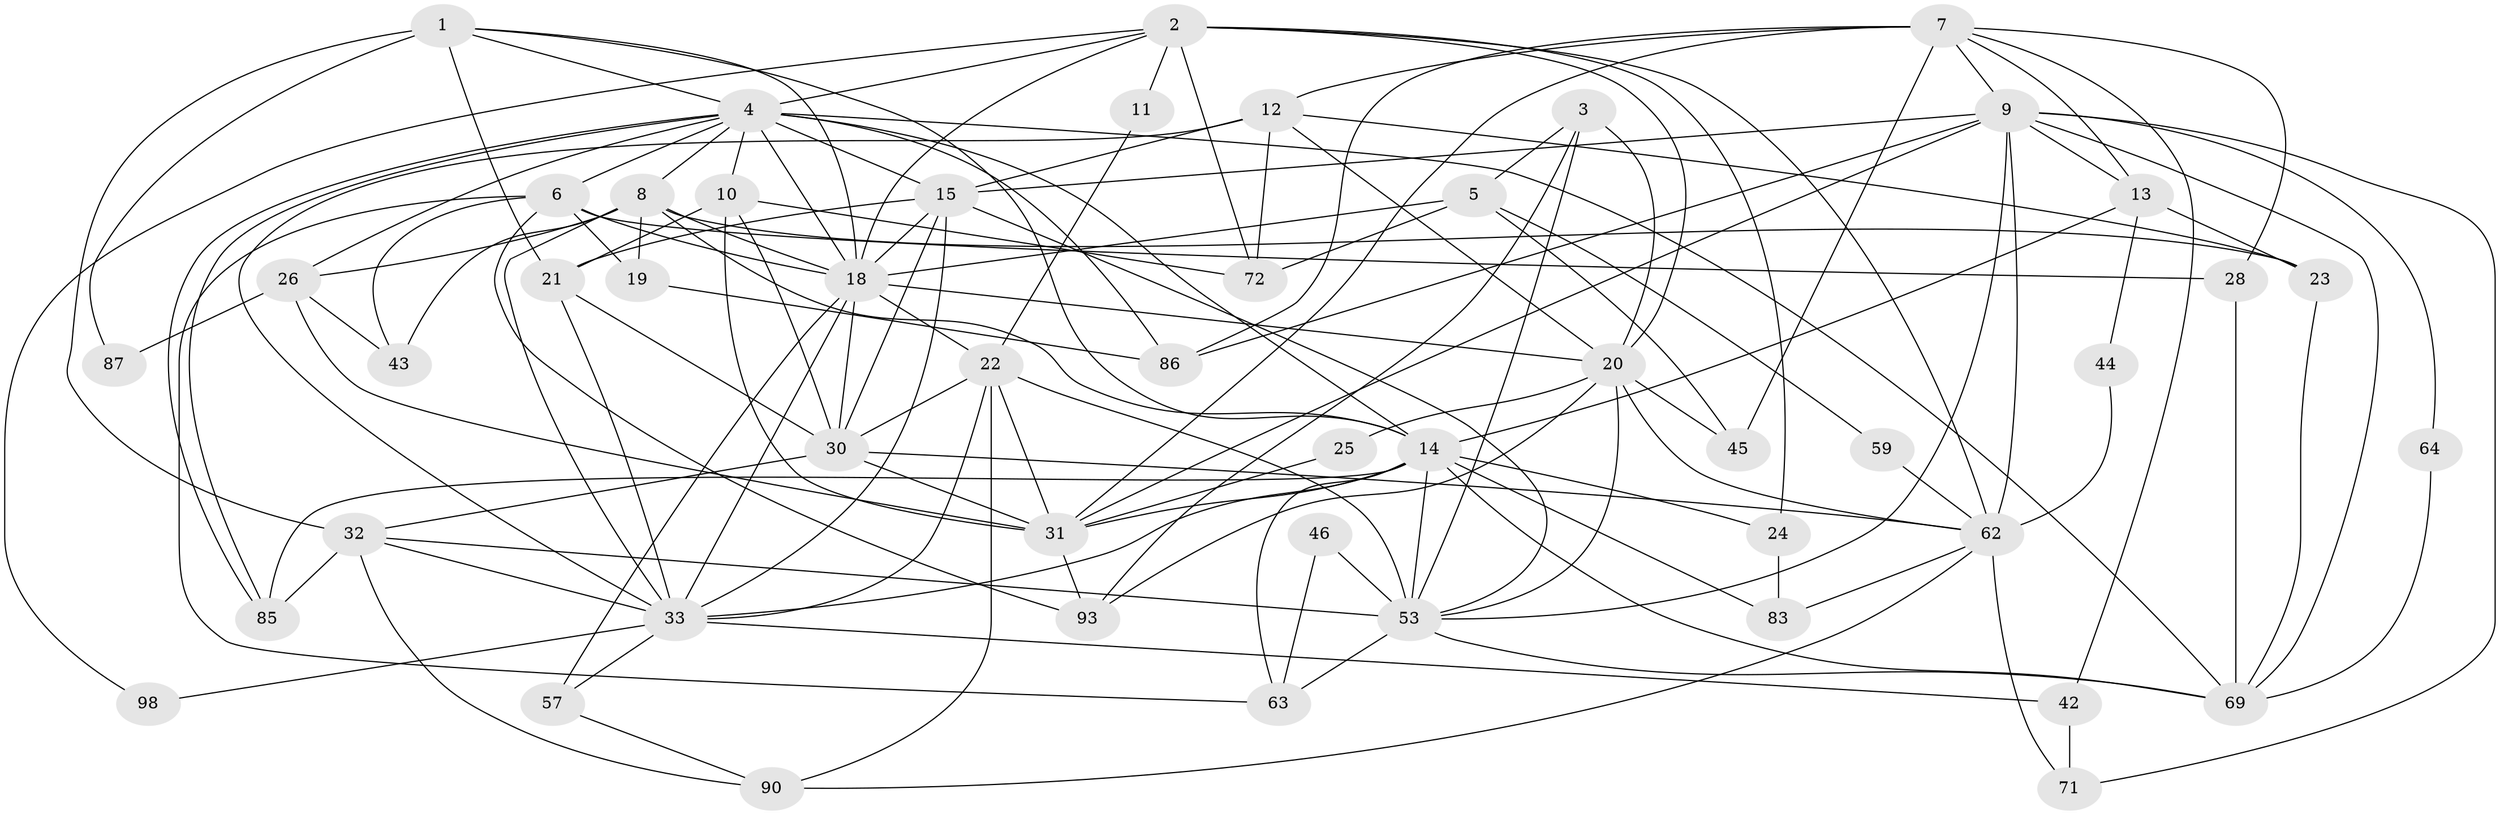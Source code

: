 // original degree distribution, {4: 0.33, 6: 0.08, 5: 0.16, 3: 0.17, 2: 0.19, 7: 0.05, 8: 0.02}
// Generated by graph-tools (version 1.1) at 2025/18/03/04/25 18:18:57]
// undirected, 50 vertices, 137 edges
graph export_dot {
graph [start="1"]
  node [color=gray90,style=filled];
  1 [super="+29"];
  2 [super="+65+36"];
  3;
  4 [super="+48"];
  5 [super="+16"];
  6 [super="+78+84"];
  7 [super="+41+50"];
  8 [super="+35"];
  9 [super="+49+17"];
  10;
  11;
  12 [super="+40"];
  13 [super="+66"];
  14 [super="+47+81+54"];
  15 [super="+70"];
  18 [super="+55"];
  19 [super="+27"];
  20 [super="+34"];
  21 [super="+74"];
  22 [super="+88"];
  23 [super="+100"];
  24;
  25;
  26;
  28;
  30 [super="+39"];
  31 [super="+76+37"];
  32 [super="+56+75"];
  33 [super="+52"];
  42;
  43;
  44;
  45;
  46;
  53 [super="+92+91+60"];
  57 [super="+82"];
  59;
  62 [super="+77"];
  63;
  64;
  69 [super="+73"];
  71;
  72;
  83;
  85;
  86;
  87;
  90;
  93;
  98;
  1 -- 18;
  1 -- 87;
  1 -- 21;
  1 -- 32;
  1 -- 14;
  1 -- 4;
  2 -- 20;
  2 -- 18;
  2 -- 98;
  2 -- 24;
  2 -- 72;
  2 -- 11;
  2 -- 62 [weight=2];
  2 -- 4 [weight=2];
  3 -- 93;
  3 -- 53;
  3 -- 5;
  3 -- 20;
  4 -- 85;
  4 -- 85;
  4 -- 15;
  4 -- 6;
  4 -- 69;
  4 -- 8;
  4 -- 10;
  4 -- 14;
  4 -- 86;
  4 -- 26;
  4 -- 18;
  5 -- 72;
  5 -- 59;
  5 -- 45;
  5 -- 18 [weight=2];
  6 -- 19;
  6 -- 43;
  6 -- 28;
  6 -- 93;
  6 -- 63;
  6 -- 18 [weight=2];
  7 -- 31;
  7 -- 13;
  7 -- 86 [weight=2];
  7 -- 42;
  7 -- 45;
  7 -- 28;
  7 -- 12;
  7 -- 9;
  8 -- 43;
  8 -- 26;
  8 -- 33;
  8 -- 19;
  8 -- 23;
  8 -- 14;
  8 -- 18;
  9 -- 15;
  9 -- 31 [weight=2];
  9 -- 64;
  9 -- 69;
  9 -- 71;
  9 -- 13;
  9 -- 53;
  9 -- 86;
  9 -- 62;
  10 -- 72;
  10 -- 31;
  10 -- 30;
  10 -- 21;
  11 -- 22;
  12 -- 20;
  12 -- 23;
  12 -- 72;
  12 -- 33;
  12 -- 15;
  13 -- 44;
  13 -- 14 [weight=2];
  13 -- 23;
  14 -- 83;
  14 -- 53;
  14 -- 24;
  14 -- 33;
  14 -- 63;
  14 -- 69;
  14 -- 31;
  14 -- 85;
  15 -- 33;
  15 -- 30;
  15 -- 53;
  15 -- 21;
  15 -- 18;
  18 -- 30;
  18 -- 22 [weight=2];
  18 -- 33;
  18 -- 20;
  18 -- 57 [weight=2];
  19 -- 86;
  20 -- 25;
  20 -- 93;
  20 -- 62;
  20 -- 45;
  20 -- 53;
  21 -- 33;
  21 -- 30;
  22 -- 33 [weight=2];
  22 -- 90;
  22 -- 31;
  22 -- 30;
  22 -- 53;
  23 -- 69;
  24 -- 83;
  25 -- 31;
  26 -- 43;
  26 -- 87;
  26 -- 31;
  28 -- 69;
  30 -- 32;
  30 -- 62;
  30 -- 31;
  31 -- 93;
  32 -- 33;
  32 -- 85;
  32 -- 90;
  32 -- 53;
  33 -- 42;
  33 -- 57;
  33 -- 98;
  42 -- 71;
  44 -- 62;
  46 -- 63;
  46 -- 53;
  53 -- 69;
  53 -- 63;
  57 -- 90;
  59 -- 62;
  62 -- 71;
  62 -- 83;
  62 -- 90;
  64 -- 69;
}
